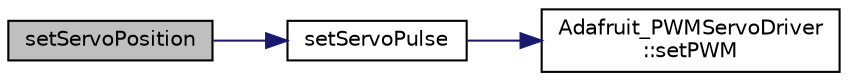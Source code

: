 digraph "setServoPosition"
{
  edge [fontname="Helvetica",fontsize="10",labelfontname="Helvetica",labelfontsize="10"];
  node [fontname="Helvetica",fontsize="10",shape=record];
  rankdir="LR";
  Node1 [label="setServoPosition",height=0.2,width=0.4,color="black", fillcolor="grey75", style="filled", fontcolor="black"];
  Node1 -> Node2 [color="midnightblue",fontsize="10",style="solid"];
  Node2 [label="setServoPulse",height=0.2,width=0.4,color="black", fillcolor="white", style="filled",URL="$Servo__Position__Shell_8cpp.html#a7f07c548295f3696f8881f0c9de708b1"];
  Node2 -> Node3 [color="midnightblue",fontsize="10",style="solid"];
  Node3 [label="Adafruit_PWMServoDriver\l::setPWM",height=0.2,width=0.4,color="black", fillcolor="white", style="filled",URL="$classAdafruit__PWMServoDriver.html#a724a7fc39c6fba34478ecc0eea038bd3"];
}
